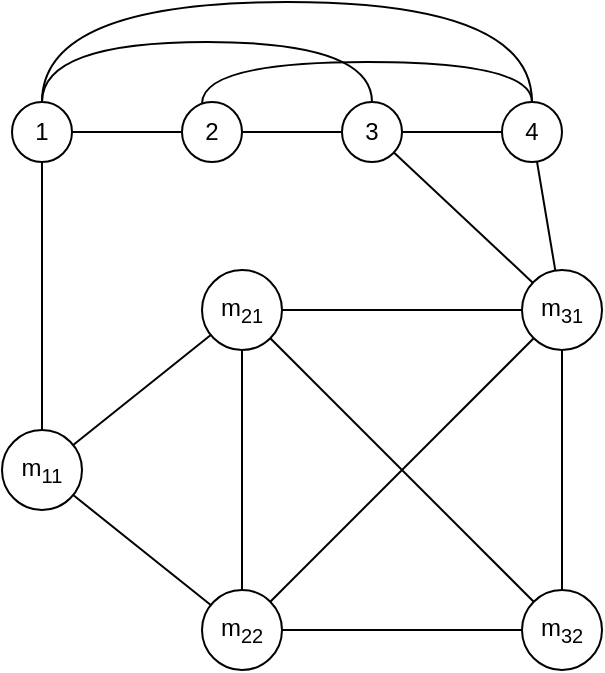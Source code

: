 <mxfile version="26.0.4">
  <diagram name="Page-1" id="TnEciFf0lUUz7qHPB_6e">
    <mxGraphModel dx="880" dy="532" grid="1" gridSize="10" guides="1" tooltips="1" connect="1" arrows="1" fold="1" page="1" pageScale="1" pageWidth="850" pageHeight="1100" math="0" shadow="0">
      <root>
        <mxCell id="0" />
        <mxCell id="1" parent="0" />
        <mxCell id="SuYyy2BMjK82ZU2Ccuik-1" value="m&lt;sub&gt;11&lt;/sub&gt;" style="ellipse;whiteSpace=wrap;html=1;aspect=fixed;" parent="1" vertex="1">
          <mxGeometry x="80" y="274" width="40" height="40" as="geometry" />
        </mxCell>
        <mxCell id="SuYyy2BMjK82ZU2Ccuik-2" value="m&lt;sub&gt;21&lt;/sub&gt;" style="ellipse;whiteSpace=wrap;html=1;aspect=fixed;" parent="1" vertex="1">
          <mxGeometry x="180" y="194" width="40" height="40" as="geometry" />
        </mxCell>
        <mxCell id="SuYyy2BMjK82ZU2Ccuik-3" value="m&lt;sub&gt;22&lt;/sub&gt;" style="ellipse;whiteSpace=wrap;html=1;aspect=fixed;" parent="1" vertex="1">
          <mxGeometry x="180" y="354" width="40" height="40" as="geometry" />
        </mxCell>
        <mxCell id="SuYyy2BMjK82ZU2Ccuik-4" value="m&lt;sub&gt;31&lt;/sub&gt;" style="ellipse;whiteSpace=wrap;html=1;aspect=fixed;" parent="1" vertex="1">
          <mxGeometry x="340" y="194" width="40" height="40" as="geometry" />
        </mxCell>
        <mxCell id="SuYyy2BMjK82ZU2Ccuik-5" value="m&lt;sub&gt;32&lt;/sub&gt;" style="ellipse;whiteSpace=wrap;html=1;aspect=fixed;" parent="1" vertex="1">
          <mxGeometry x="340" y="354" width="40" height="40" as="geometry" />
        </mxCell>
        <mxCell id="SuYyy2BMjK82ZU2Ccuik-6" value="" style="endArrow=none;html=1;rounded=0;" parent="1" source="SuYyy2BMjK82ZU2Ccuik-1" target="SuYyy2BMjK82ZU2Ccuik-2" edge="1">
          <mxGeometry width="50" height="50" relative="1" as="geometry">
            <mxPoint x="200" y="334" as="sourcePoint" />
            <mxPoint x="250" y="284" as="targetPoint" />
          </mxGeometry>
        </mxCell>
        <mxCell id="SuYyy2BMjK82ZU2Ccuik-7" value="" style="endArrow=none;html=1;rounded=0;" parent="1" source="SuYyy2BMjK82ZU2Ccuik-1" target="SuYyy2BMjK82ZU2Ccuik-3" edge="1">
          <mxGeometry width="50" height="50" relative="1" as="geometry">
            <mxPoint x="210" y="344" as="sourcePoint" />
            <mxPoint x="260" y="294" as="targetPoint" />
          </mxGeometry>
        </mxCell>
        <mxCell id="SuYyy2BMjK82ZU2Ccuik-8" value="" style="endArrow=none;html=1;rounded=0;" parent="1" source="SuYyy2BMjK82ZU2Ccuik-3" target="SuYyy2BMjK82ZU2Ccuik-2" edge="1">
          <mxGeometry width="50" height="50" relative="1" as="geometry">
            <mxPoint x="220" y="354" as="sourcePoint" />
            <mxPoint x="270" y="304" as="targetPoint" />
          </mxGeometry>
        </mxCell>
        <mxCell id="SuYyy2BMjK82ZU2Ccuik-9" value="" style="endArrow=none;html=1;rounded=0;" parent="1" source="SuYyy2BMjK82ZU2Ccuik-2" target="SuYyy2BMjK82ZU2Ccuik-4" edge="1">
          <mxGeometry width="50" height="50" relative="1" as="geometry">
            <mxPoint x="230" y="364" as="sourcePoint" />
            <mxPoint x="280" y="314" as="targetPoint" />
          </mxGeometry>
        </mxCell>
        <mxCell id="SuYyy2BMjK82ZU2Ccuik-10" value="" style="endArrow=none;html=1;rounded=0;" parent="1" source="SuYyy2BMjK82ZU2Ccuik-2" target="SuYyy2BMjK82ZU2Ccuik-5" edge="1">
          <mxGeometry width="50" height="50" relative="1" as="geometry">
            <mxPoint x="240" y="304" as="sourcePoint" />
            <mxPoint x="290" y="254" as="targetPoint" />
          </mxGeometry>
        </mxCell>
        <mxCell id="SuYyy2BMjK82ZU2Ccuik-11" value="" style="endArrow=none;html=1;rounded=0;" parent="1" source="SuYyy2BMjK82ZU2Ccuik-5" target="SuYyy2BMjK82ZU2Ccuik-4" edge="1">
          <mxGeometry width="50" height="50" relative="1" as="geometry">
            <mxPoint x="270" y="384" as="sourcePoint" />
            <mxPoint x="320" y="334" as="targetPoint" />
          </mxGeometry>
        </mxCell>
        <mxCell id="SuYyy2BMjK82ZU2Ccuik-12" value="" style="endArrow=none;html=1;rounded=0;" parent="1" source="SuYyy2BMjK82ZU2Ccuik-3" target="SuYyy2BMjK82ZU2Ccuik-5" edge="1">
          <mxGeometry width="50" height="50" relative="1" as="geometry">
            <mxPoint x="260" y="394" as="sourcePoint" />
            <mxPoint x="310" y="344" as="targetPoint" />
          </mxGeometry>
        </mxCell>
        <mxCell id="SuYyy2BMjK82ZU2Ccuik-13" value="" style="endArrow=none;html=1;rounded=0;" parent="1" source="SuYyy2BMjK82ZU2Ccuik-3" target="SuYyy2BMjK82ZU2Ccuik-4" edge="1">
          <mxGeometry width="50" height="50" relative="1" as="geometry">
            <mxPoint x="250" y="314" as="sourcePoint" />
            <mxPoint x="300" y="264" as="targetPoint" />
          </mxGeometry>
        </mxCell>
        <mxCell id="RzMLYw8InrZ1g5e0zGv9-1" value="1" style="ellipse;whiteSpace=wrap;html=1;aspect=fixed;" vertex="1" parent="1">
          <mxGeometry x="85" y="110" width="30" height="30" as="geometry" />
        </mxCell>
        <mxCell id="RzMLYw8InrZ1g5e0zGv9-2" value="2" style="ellipse;whiteSpace=wrap;html=1;aspect=fixed;" vertex="1" parent="1">
          <mxGeometry x="170" y="110" width="30" height="30" as="geometry" />
        </mxCell>
        <mxCell id="RzMLYw8InrZ1g5e0zGv9-3" value="3" style="ellipse;whiteSpace=wrap;html=1;aspect=fixed;" vertex="1" parent="1">
          <mxGeometry x="250" y="110" width="30" height="30" as="geometry" />
        </mxCell>
        <mxCell id="RzMLYw8InrZ1g5e0zGv9-4" value="4" style="ellipse;whiteSpace=wrap;html=1;aspect=fixed;" vertex="1" parent="1">
          <mxGeometry x="330" y="110" width="30" height="30" as="geometry" />
        </mxCell>
        <mxCell id="RzMLYw8InrZ1g5e0zGv9-5" value="" style="endArrow=none;html=1;rounded=0;" edge="1" parent="1" source="SuYyy2BMjK82ZU2Ccuik-1" target="RzMLYw8InrZ1g5e0zGv9-1">
          <mxGeometry width="50" height="50" relative="1" as="geometry">
            <mxPoint x="126" y="292" as="sourcePoint" />
            <mxPoint x="194" y="236" as="targetPoint" />
          </mxGeometry>
        </mxCell>
        <mxCell id="RzMLYw8InrZ1g5e0zGv9-6" value="" style="endArrow=none;html=1;rounded=0;" edge="1" parent="1" source="SuYyy2BMjK82ZU2Ccuik-4" target="RzMLYw8InrZ1g5e0zGv9-3">
          <mxGeometry width="50" height="50" relative="1" as="geometry">
            <mxPoint x="110" y="284" as="sourcePoint" />
            <mxPoint x="110" y="150" as="targetPoint" />
          </mxGeometry>
        </mxCell>
        <mxCell id="RzMLYw8InrZ1g5e0zGv9-7" value="" style="endArrow=none;html=1;rounded=0;" edge="1" parent="1" source="SuYyy2BMjK82ZU2Ccuik-4" target="RzMLYw8InrZ1g5e0zGv9-4">
          <mxGeometry width="50" height="50" relative="1" as="geometry">
            <mxPoint x="450" y="170" as="sourcePoint" />
            <mxPoint x="286" y="145" as="targetPoint" />
          </mxGeometry>
        </mxCell>
        <mxCell id="RzMLYw8InrZ1g5e0zGv9-8" value="" style="endArrow=none;html=1;rounded=0;" edge="1" parent="1" source="RzMLYw8InrZ1g5e0zGv9-4" target="RzMLYw8InrZ1g5e0zGv9-3">
          <mxGeometry width="50" height="50" relative="1" as="geometry">
            <mxPoint x="355" y="210" as="sourcePoint" />
            <mxPoint x="286" y="145" as="targetPoint" />
          </mxGeometry>
        </mxCell>
        <mxCell id="RzMLYw8InrZ1g5e0zGv9-9" value="" style="endArrow=none;html=1;rounded=0;" edge="1" parent="1" source="RzMLYw8InrZ1g5e0zGv9-3" target="RzMLYw8InrZ1g5e0zGv9-2">
          <mxGeometry width="50" height="50" relative="1" as="geometry">
            <mxPoint x="260" y="70" as="sourcePoint" />
            <mxPoint x="290" y="135" as="targetPoint" />
          </mxGeometry>
        </mxCell>
        <mxCell id="RzMLYw8InrZ1g5e0zGv9-10" value="" style="endArrow=none;html=1;rounded=0;" edge="1" parent="1" source="RzMLYw8InrZ1g5e0zGv9-2" target="RzMLYw8InrZ1g5e0zGv9-1">
          <mxGeometry width="50" height="50" relative="1" as="geometry">
            <mxPoint x="170" y="160" as="sourcePoint" />
            <mxPoint x="210" y="135" as="targetPoint" />
          </mxGeometry>
        </mxCell>
        <mxCell id="RzMLYw8InrZ1g5e0zGv9-11" value="" style="endArrow=none;html=1;rounded=0;edgeStyle=orthogonalEdgeStyle;curved=1;" edge="1" parent="1" source="RzMLYw8InrZ1g5e0zGv9-3" target="RzMLYw8InrZ1g5e0zGv9-1">
          <mxGeometry width="50" height="50" relative="1" as="geometry">
            <mxPoint x="250" y="90" as="sourcePoint" />
            <mxPoint x="125" y="135" as="targetPoint" />
            <Array as="points">
              <mxPoint x="265" y="80" />
              <mxPoint x="100" y="80" />
            </Array>
          </mxGeometry>
        </mxCell>
        <mxCell id="RzMLYw8InrZ1g5e0zGv9-12" value="" style="endArrow=none;html=1;rounded=0;edgeStyle=orthogonalEdgeStyle;curved=1;" edge="1" parent="1" source="RzMLYw8InrZ1g5e0zGv9-4" target="RzMLYw8InrZ1g5e0zGv9-1">
          <mxGeometry width="50" height="50" relative="1" as="geometry">
            <mxPoint x="275" y="120" as="sourcePoint" />
            <mxPoint x="110" y="120" as="targetPoint" />
            <Array as="points">
              <mxPoint x="345" y="60" />
              <mxPoint x="100" y="60" />
            </Array>
          </mxGeometry>
        </mxCell>
        <mxCell id="RzMLYw8InrZ1g5e0zGv9-13" value="" style="endArrow=none;html=1;rounded=0;edgeStyle=orthogonalEdgeStyle;curved=1;" edge="1" parent="1" source="RzMLYw8InrZ1g5e0zGv9-4" target="RzMLYw8InrZ1g5e0zGv9-2">
          <mxGeometry width="50" height="50" relative="1" as="geometry">
            <mxPoint x="380" y="90" as="sourcePoint" />
            <mxPoint x="110" y="120" as="targetPoint" />
            <Array as="points">
              <mxPoint x="345" y="90" />
              <mxPoint x="180" y="90" />
            </Array>
          </mxGeometry>
        </mxCell>
      </root>
    </mxGraphModel>
  </diagram>
</mxfile>
